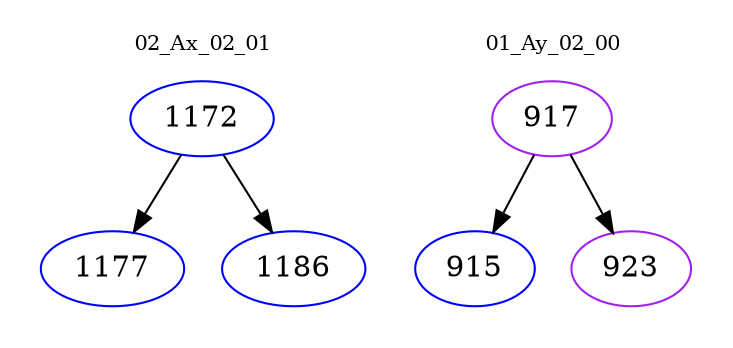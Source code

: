 digraph{
subgraph cluster_0 {
color = white
label = "02_Ax_02_01";
fontsize=10;
T0_1172 [label="1172", color="blue"]
T0_1172 -> T0_1177 [color="black"]
T0_1177 [label="1177", color="blue"]
T0_1172 -> T0_1186 [color="black"]
T0_1186 [label="1186", color="blue"]
}
subgraph cluster_1 {
color = white
label = "01_Ay_02_00";
fontsize=10;
T1_917 [label="917", color="purple"]
T1_917 -> T1_915 [color="black"]
T1_915 [label="915", color="blue"]
T1_917 -> T1_923 [color="black"]
T1_923 [label="923", color="purple"]
}
}
